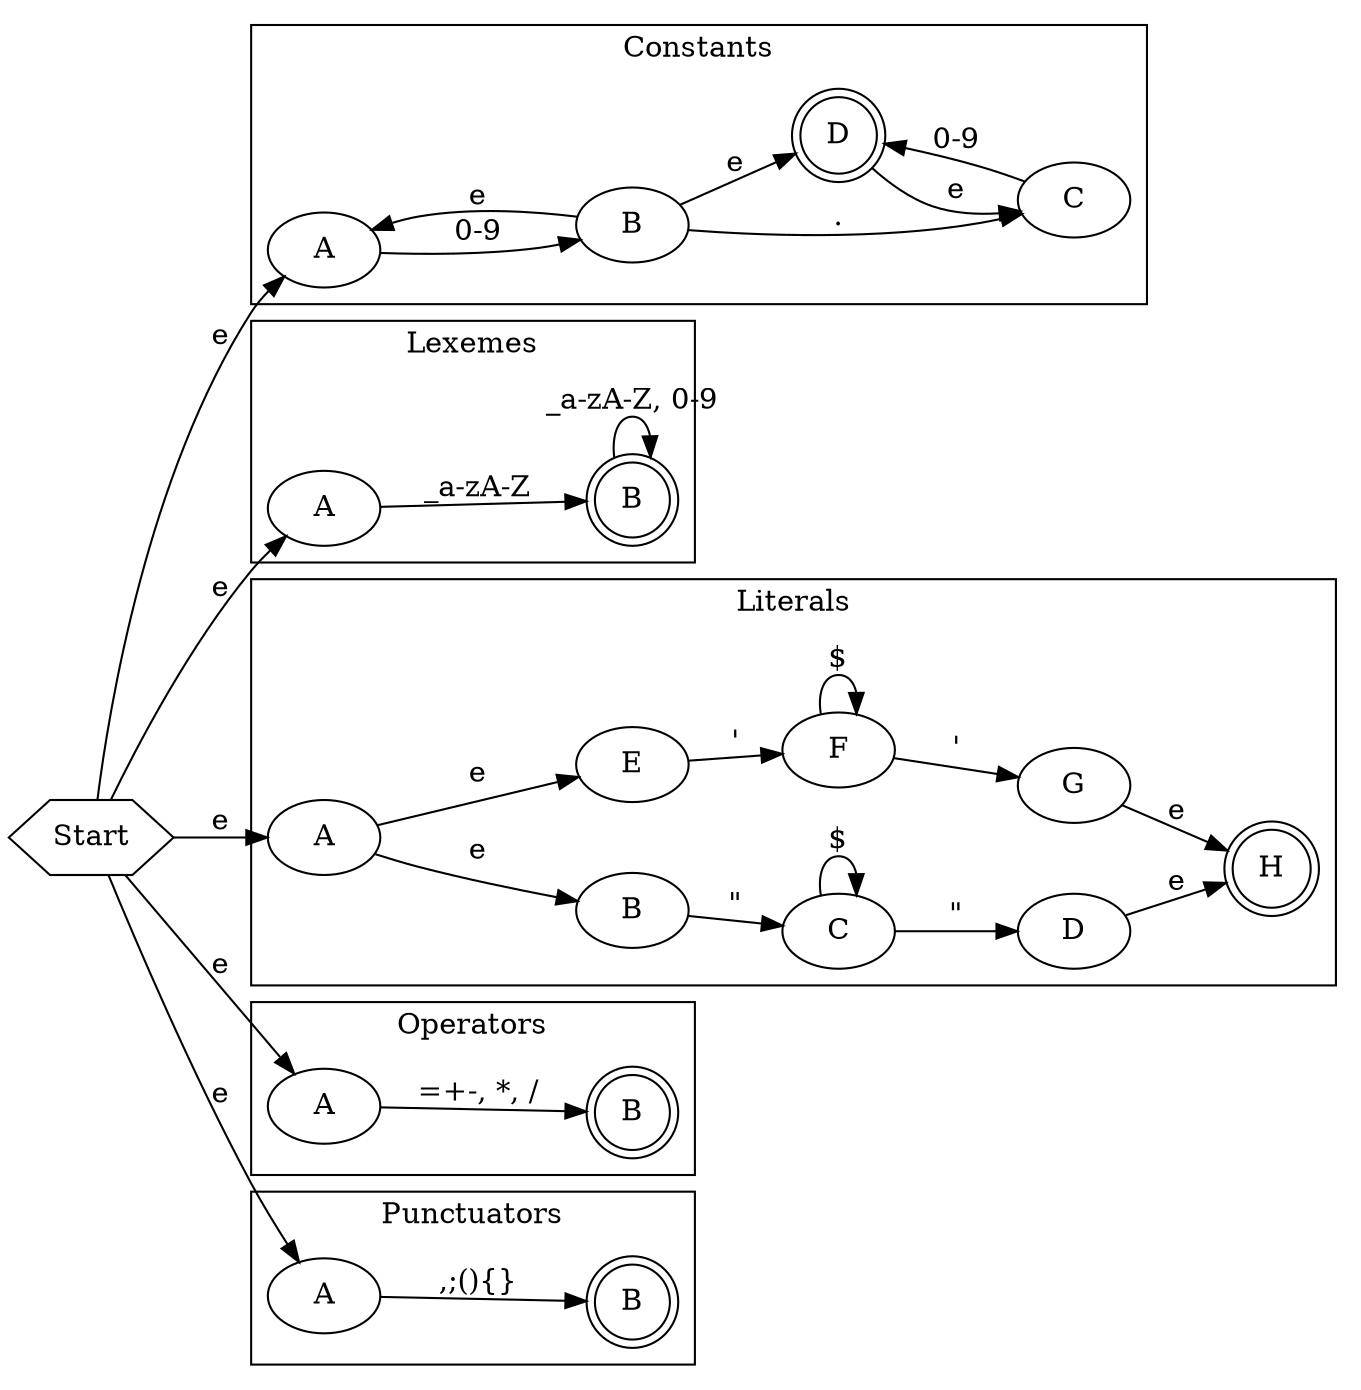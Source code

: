 digraph {
    rankdir=LR

    Start [shape=hexagon]

    subgraph cluster_const {
        label="Constants"

        cA [label="A", root=true]
        cB [label="B"]
        cC [label="C"]
        cD [label="D", shape=doublecircle]

        cA -> cB [label="0-9"]
        cB -> cA [label="e"]
        cB -> cC [label="."]
        cC -> cD [label="0-9"]
        cD -> cC [label="e"]
        cB -> cD [label="e"]
    }

    subgraph cluster_id {
        label="Lexemes"
        
        iA [label="A", root=true]
        iB [label="B", shape=doublecircle]

        iA -> iB [label="_a-zA-Z"]
        iB -> iB [label="_a-zA-Z, 0-9"]
    }

    subgraph cluster_lit {
        label="Literals"

        lA [label="A", root=true]
        lB [label="B"]
        lC [label="C"]
        lD [label="D"]
        lE [label="E"]
        lF [label="F"]
        lG [label="G"]
        lH [label="H", shape=doublecircle]
        
        lA -> lB [label="e"]
        lB -> lC [label="\""]
        lC -> lC [label="$"]
        lC -> lD [label="\""]
        lA -> lE [label="e"]
        lE -> lF [label="'"]
        lF -> lF [label="$"]
        lF -> lG [label="'"]
        lD -> lH [label="e"]
        lG -> lH [label="e"]
    }

    subgraph cluster_op {
        label="Operators"

        oA [label="A", root=true]
        oB [label="B", shape=doublecircle]

        oA -> oB [label="=+-, *, /"]
    }

    subgraph cluster_punc {
        label="Punctuators"

        pA [label="A", root=true]
        pB [label="B", shape=doublecircle]

        pA -> pB [label=",;(){}"]
    }

    Start -> {
        cA, iA, lA, oA, pA
    } [label="e"]
}